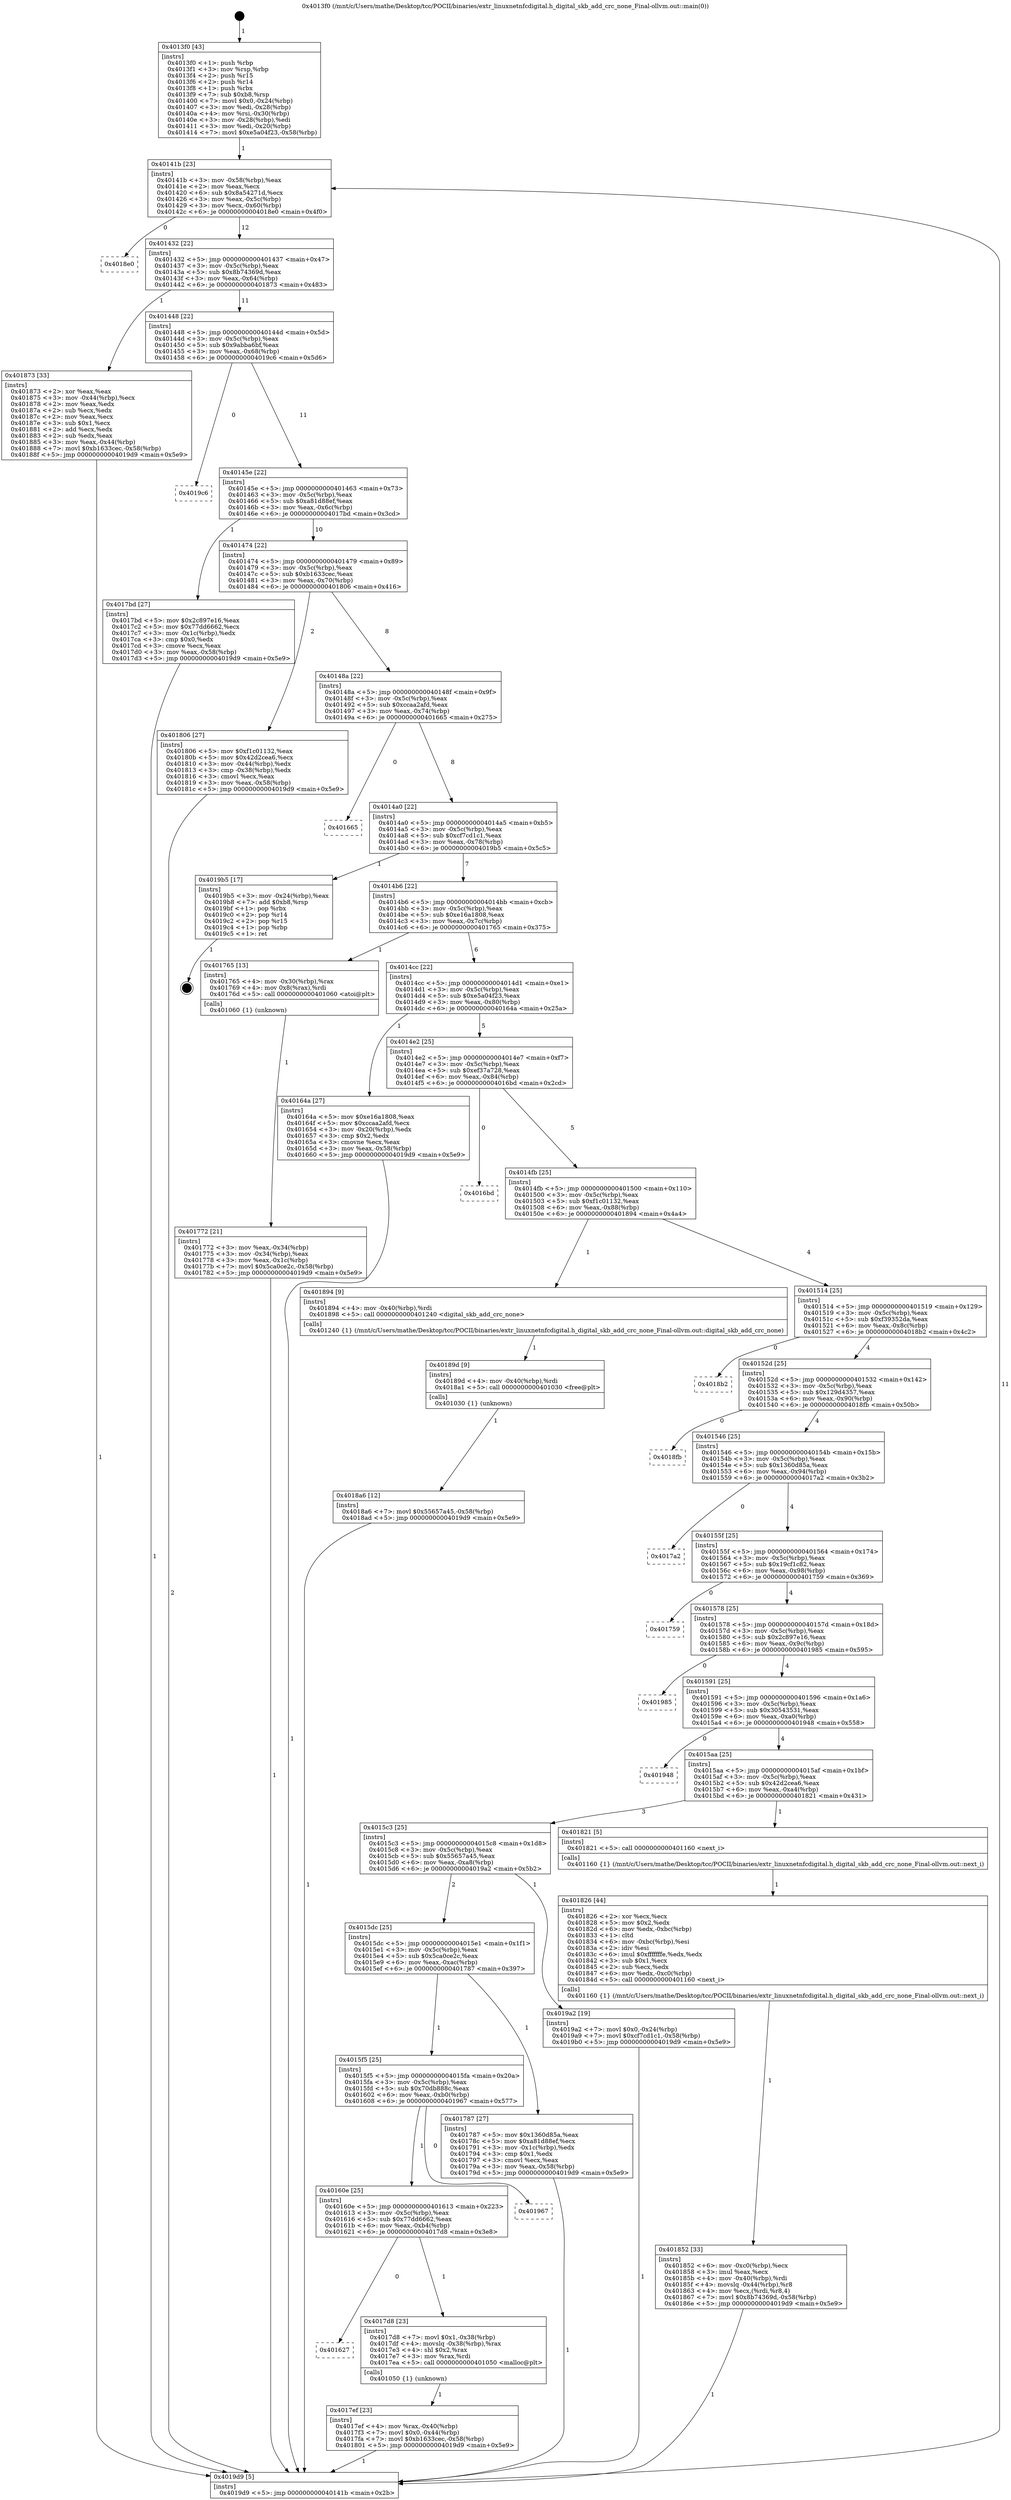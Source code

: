digraph "0x4013f0" {
  label = "0x4013f0 (/mnt/c/Users/mathe/Desktop/tcc/POCII/binaries/extr_linuxnetnfcdigital.h_digital_skb_add_crc_none_Final-ollvm.out::main(0))"
  labelloc = "t"
  node[shape=record]

  Entry [label="",width=0.3,height=0.3,shape=circle,fillcolor=black,style=filled]
  "0x40141b" [label="{
     0x40141b [23]\l
     | [instrs]\l
     &nbsp;&nbsp;0x40141b \<+3\>: mov -0x58(%rbp),%eax\l
     &nbsp;&nbsp;0x40141e \<+2\>: mov %eax,%ecx\l
     &nbsp;&nbsp;0x401420 \<+6\>: sub $0x8a54271d,%ecx\l
     &nbsp;&nbsp;0x401426 \<+3\>: mov %eax,-0x5c(%rbp)\l
     &nbsp;&nbsp;0x401429 \<+3\>: mov %ecx,-0x60(%rbp)\l
     &nbsp;&nbsp;0x40142c \<+6\>: je 00000000004018e0 \<main+0x4f0\>\l
  }"]
  "0x4018e0" [label="{
     0x4018e0\l
  }", style=dashed]
  "0x401432" [label="{
     0x401432 [22]\l
     | [instrs]\l
     &nbsp;&nbsp;0x401432 \<+5\>: jmp 0000000000401437 \<main+0x47\>\l
     &nbsp;&nbsp;0x401437 \<+3\>: mov -0x5c(%rbp),%eax\l
     &nbsp;&nbsp;0x40143a \<+5\>: sub $0x8b74369d,%eax\l
     &nbsp;&nbsp;0x40143f \<+3\>: mov %eax,-0x64(%rbp)\l
     &nbsp;&nbsp;0x401442 \<+6\>: je 0000000000401873 \<main+0x483\>\l
  }"]
  Exit [label="",width=0.3,height=0.3,shape=circle,fillcolor=black,style=filled,peripheries=2]
  "0x401873" [label="{
     0x401873 [33]\l
     | [instrs]\l
     &nbsp;&nbsp;0x401873 \<+2\>: xor %eax,%eax\l
     &nbsp;&nbsp;0x401875 \<+3\>: mov -0x44(%rbp),%ecx\l
     &nbsp;&nbsp;0x401878 \<+2\>: mov %eax,%edx\l
     &nbsp;&nbsp;0x40187a \<+2\>: sub %ecx,%edx\l
     &nbsp;&nbsp;0x40187c \<+2\>: mov %eax,%ecx\l
     &nbsp;&nbsp;0x40187e \<+3\>: sub $0x1,%ecx\l
     &nbsp;&nbsp;0x401881 \<+2\>: add %ecx,%edx\l
     &nbsp;&nbsp;0x401883 \<+2\>: sub %edx,%eax\l
     &nbsp;&nbsp;0x401885 \<+3\>: mov %eax,-0x44(%rbp)\l
     &nbsp;&nbsp;0x401888 \<+7\>: movl $0xb1633cec,-0x58(%rbp)\l
     &nbsp;&nbsp;0x40188f \<+5\>: jmp 00000000004019d9 \<main+0x5e9\>\l
  }"]
  "0x401448" [label="{
     0x401448 [22]\l
     | [instrs]\l
     &nbsp;&nbsp;0x401448 \<+5\>: jmp 000000000040144d \<main+0x5d\>\l
     &nbsp;&nbsp;0x40144d \<+3\>: mov -0x5c(%rbp),%eax\l
     &nbsp;&nbsp;0x401450 \<+5\>: sub $0x9abba6bf,%eax\l
     &nbsp;&nbsp;0x401455 \<+3\>: mov %eax,-0x68(%rbp)\l
     &nbsp;&nbsp;0x401458 \<+6\>: je 00000000004019c6 \<main+0x5d6\>\l
  }"]
  "0x4018a6" [label="{
     0x4018a6 [12]\l
     | [instrs]\l
     &nbsp;&nbsp;0x4018a6 \<+7\>: movl $0x55657a45,-0x58(%rbp)\l
     &nbsp;&nbsp;0x4018ad \<+5\>: jmp 00000000004019d9 \<main+0x5e9\>\l
  }"]
  "0x4019c6" [label="{
     0x4019c6\l
  }", style=dashed]
  "0x40145e" [label="{
     0x40145e [22]\l
     | [instrs]\l
     &nbsp;&nbsp;0x40145e \<+5\>: jmp 0000000000401463 \<main+0x73\>\l
     &nbsp;&nbsp;0x401463 \<+3\>: mov -0x5c(%rbp),%eax\l
     &nbsp;&nbsp;0x401466 \<+5\>: sub $0xa81d88ef,%eax\l
     &nbsp;&nbsp;0x40146b \<+3\>: mov %eax,-0x6c(%rbp)\l
     &nbsp;&nbsp;0x40146e \<+6\>: je 00000000004017bd \<main+0x3cd\>\l
  }"]
  "0x40189d" [label="{
     0x40189d [9]\l
     | [instrs]\l
     &nbsp;&nbsp;0x40189d \<+4\>: mov -0x40(%rbp),%rdi\l
     &nbsp;&nbsp;0x4018a1 \<+5\>: call 0000000000401030 \<free@plt\>\l
     | [calls]\l
     &nbsp;&nbsp;0x401030 \{1\} (unknown)\l
  }"]
  "0x4017bd" [label="{
     0x4017bd [27]\l
     | [instrs]\l
     &nbsp;&nbsp;0x4017bd \<+5\>: mov $0x2c897e16,%eax\l
     &nbsp;&nbsp;0x4017c2 \<+5\>: mov $0x77dd6662,%ecx\l
     &nbsp;&nbsp;0x4017c7 \<+3\>: mov -0x1c(%rbp),%edx\l
     &nbsp;&nbsp;0x4017ca \<+3\>: cmp $0x0,%edx\l
     &nbsp;&nbsp;0x4017cd \<+3\>: cmove %ecx,%eax\l
     &nbsp;&nbsp;0x4017d0 \<+3\>: mov %eax,-0x58(%rbp)\l
     &nbsp;&nbsp;0x4017d3 \<+5\>: jmp 00000000004019d9 \<main+0x5e9\>\l
  }"]
  "0x401474" [label="{
     0x401474 [22]\l
     | [instrs]\l
     &nbsp;&nbsp;0x401474 \<+5\>: jmp 0000000000401479 \<main+0x89\>\l
     &nbsp;&nbsp;0x401479 \<+3\>: mov -0x5c(%rbp),%eax\l
     &nbsp;&nbsp;0x40147c \<+5\>: sub $0xb1633cec,%eax\l
     &nbsp;&nbsp;0x401481 \<+3\>: mov %eax,-0x70(%rbp)\l
     &nbsp;&nbsp;0x401484 \<+6\>: je 0000000000401806 \<main+0x416\>\l
  }"]
  "0x401852" [label="{
     0x401852 [33]\l
     | [instrs]\l
     &nbsp;&nbsp;0x401852 \<+6\>: mov -0xc0(%rbp),%ecx\l
     &nbsp;&nbsp;0x401858 \<+3\>: imul %eax,%ecx\l
     &nbsp;&nbsp;0x40185b \<+4\>: mov -0x40(%rbp),%rdi\l
     &nbsp;&nbsp;0x40185f \<+4\>: movslq -0x44(%rbp),%r8\l
     &nbsp;&nbsp;0x401863 \<+4\>: mov %ecx,(%rdi,%r8,4)\l
     &nbsp;&nbsp;0x401867 \<+7\>: movl $0x8b74369d,-0x58(%rbp)\l
     &nbsp;&nbsp;0x40186e \<+5\>: jmp 00000000004019d9 \<main+0x5e9\>\l
  }"]
  "0x401806" [label="{
     0x401806 [27]\l
     | [instrs]\l
     &nbsp;&nbsp;0x401806 \<+5\>: mov $0xf1c01132,%eax\l
     &nbsp;&nbsp;0x40180b \<+5\>: mov $0x42d2cea6,%ecx\l
     &nbsp;&nbsp;0x401810 \<+3\>: mov -0x44(%rbp),%edx\l
     &nbsp;&nbsp;0x401813 \<+3\>: cmp -0x38(%rbp),%edx\l
     &nbsp;&nbsp;0x401816 \<+3\>: cmovl %ecx,%eax\l
     &nbsp;&nbsp;0x401819 \<+3\>: mov %eax,-0x58(%rbp)\l
     &nbsp;&nbsp;0x40181c \<+5\>: jmp 00000000004019d9 \<main+0x5e9\>\l
  }"]
  "0x40148a" [label="{
     0x40148a [22]\l
     | [instrs]\l
     &nbsp;&nbsp;0x40148a \<+5\>: jmp 000000000040148f \<main+0x9f\>\l
     &nbsp;&nbsp;0x40148f \<+3\>: mov -0x5c(%rbp),%eax\l
     &nbsp;&nbsp;0x401492 \<+5\>: sub $0xccaa2afd,%eax\l
     &nbsp;&nbsp;0x401497 \<+3\>: mov %eax,-0x74(%rbp)\l
     &nbsp;&nbsp;0x40149a \<+6\>: je 0000000000401665 \<main+0x275\>\l
  }"]
  "0x401826" [label="{
     0x401826 [44]\l
     | [instrs]\l
     &nbsp;&nbsp;0x401826 \<+2\>: xor %ecx,%ecx\l
     &nbsp;&nbsp;0x401828 \<+5\>: mov $0x2,%edx\l
     &nbsp;&nbsp;0x40182d \<+6\>: mov %edx,-0xbc(%rbp)\l
     &nbsp;&nbsp;0x401833 \<+1\>: cltd\l
     &nbsp;&nbsp;0x401834 \<+6\>: mov -0xbc(%rbp),%esi\l
     &nbsp;&nbsp;0x40183a \<+2\>: idiv %esi\l
     &nbsp;&nbsp;0x40183c \<+6\>: imul $0xfffffffe,%edx,%edx\l
     &nbsp;&nbsp;0x401842 \<+3\>: sub $0x1,%ecx\l
     &nbsp;&nbsp;0x401845 \<+2\>: sub %ecx,%edx\l
     &nbsp;&nbsp;0x401847 \<+6\>: mov %edx,-0xc0(%rbp)\l
     &nbsp;&nbsp;0x40184d \<+5\>: call 0000000000401160 \<next_i\>\l
     | [calls]\l
     &nbsp;&nbsp;0x401160 \{1\} (/mnt/c/Users/mathe/Desktop/tcc/POCII/binaries/extr_linuxnetnfcdigital.h_digital_skb_add_crc_none_Final-ollvm.out::next_i)\l
  }"]
  "0x401665" [label="{
     0x401665\l
  }", style=dashed]
  "0x4014a0" [label="{
     0x4014a0 [22]\l
     | [instrs]\l
     &nbsp;&nbsp;0x4014a0 \<+5\>: jmp 00000000004014a5 \<main+0xb5\>\l
     &nbsp;&nbsp;0x4014a5 \<+3\>: mov -0x5c(%rbp),%eax\l
     &nbsp;&nbsp;0x4014a8 \<+5\>: sub $0xcf7cd1c1,%eax\l
     &nbsp;&nbsp;0x4014ad \<+3\>: mov %eax,-0x78(%rbp)\l
     &nbsp;&nbsp;0x4014b0 \<+6\>: je 00000000004019b5 \<main+0x5c5\>\l
  }"]
  "0x4017ef" [label="{
     0x4017ef [23]\l
     | [instrs]\l
     &nbsp;&nbsp;0x4017ef \<+4\>: mov %rax,-0x40(%rbp)\l
     &nbsp;&nbsp;0x4017f3 \<+7\>: movl $0x0,-0x44(%rbp)\l
     &nbsp;&nbsp;0x4017fa \<+7\>: movl $0xb1633cec,-0x58(%rbp)\l
     &nbsp;&nbsp;0x401801 \<+5\>: jmp 00000000004019d9 \<main+0x5e9\>\l
  }"]
  "0x4019b5" [label="{
     0x4019b5 [17]\l
     | [instrs]\l
     &nbsp;&nbsp;0x4019b5 \<+3\>: mov -0x24(%rbp),%eax\l
     &nbsp;&nbsp;0x4019b8 \<+7\>: add $0xb8,%rsp\l
     &nbsp;&nbsp;0x4019bf \<+1\>: pop %rbx\l
     &nbsp;&nbsp;0x4019c0 \<+2\>: pop %r14\l
     &nbsp;&nbsp;0x4019c2 \<+2\>: pop %r15\l
     &nbsp;&nbsp;0x4019c4 \<+1\>: pop %rbp\l
     &nbsp;&nbsp;0x4019c5 \<+1\>: ret\l
  }"]
  "0x4014b6" [label="{
     0x4014b6 [22]\l
     | [instrs]\l
     &nbsp;&nbsp;0x4014b6 \<+5\>: jmp 00000000004014bb \<main+0xcb\>\l
     &nbsp;&nbsp;0x4014bb \<+3\>: mov -0x5c(%rbp),%eax\l
     &nbsp;&nbsp;0x4014be \<+5\>: sub $0xe16a1808,%eax\l
     &nbsp;&nbsp;0x4014c3 \<+3\>: mov %eax,-0x7c(%rbp)\l
     &nbsp;&nbsp;0x4014c6 \<+6\>: je 0000000000401765 \<main+0x375\>\l
  }"]
  "0x401627" [label="{
     0x401627\l
  }", style=dashed]
  "0x401765" [label="{
     0x401765 [13]\l
     | [instrs]\l
     &nbsp;&nbsp;0x401765 \<+4\>: mov -0x30(%rbp),%rax\l
     &nbsp;&nbsp;0x401769 \<+4\>: mov 0x8(%rax),%rdi\l
     &nbsp;&nbsp;0x40176d \<+5\>: call 0000000000401060 \<atoi@plt\>\l
     | [calls]\l
     &nbsp;&nbsp;0x401060 \{1\} (unknown)\l
  }"]
  "0x4014cc" [label="{
     0x4014cc [22]\l
     | [instrs]\l
     &nbsp;&nbsp;0x4014cc \<+5\>: jmp 00000000004014d1 \<main+0xe1\>\l
     &nbsp;&nbsp;0x4014d1 \<+3\>: mov -0x5c(%rbp),%eax\l
     &nbsp;&nbsp;0x4014d4 \<+5\>: sub $0xe5a04f23,%eax\l
     &nbsp;&nbsp;0x4014d9 \<+3\>: mov %eax,-0x80(%rbp)\l
     &nbsp;&nbsp;0x4014dc \<+6\>: je 000000000040164a \<main+0x25a\>\l
  }"]
  "0x4017d8" [label="{
     0x4017d8 [23]\l
     | [instrs]\l
     &nbsp;&nbsp;0x4017d8 \<+7\>: movl $0x1,-0x38(%rbp)\l
     &nbsp;&nbsp;0x4017df \<+4\>: movslq -0x38(%rbp),%rax\l
     &nbsp;&nbsp;0x4017e3 \<+4\>: shl $0x2,%rax\l
     &nbsp;&nbsp;0x4017e7 \<+3\>: mov %rax,%rdi\l
     &nbsp;&nbsp;0x4017ea \<+5\>: call 0000000000401050 \<malloc@plt\>\l
     | [calls]\l
     &nbsp;&nbsp;0x401050 \{1\} (unknown)\l
  }"]
  "0x40164a" [label="{
     0x40164a [27]\l
     | [instrs]\l
     &nbsp;&nbsp;0x40164a \<+5\>: mov $0xe16a1808,%eax\l
     &nbsp;&nbsp;0x40164f \<+5\>: mov $0xccaa2afd,%ecx\l
     &nbsp;&nbsp;0x401654 \<+3\>: mov -0x20(%rbp),%edx\l
     &nbsp;&nbsp;0x401657 \<+3\>: cmp $0x2,%edx\l
     &nbsp;&nbsp;0x40165a \<+3\>: cmovne %ecx,%eax\l
     &nbsp;&nbsp;0x40165d \<+3\>: mov %eax,-0x58(%rbp)\l
     &nbsp;&nbsp;0x401660 \<+5\>: jmp 00000000004019d9 \<main+0x5e9\>\l
  }"]
  "0x4014e2" [label="{
     0x4014e2 [25]\l
     | [instrs]\l
     &nbsp;&nbsp;0x4014e2 \<+5\>: jmp 00000000004014e7 \<main+0xf7\>\l
     &nbsp;&nbsp;0x4014e7 \<+3\>: mov -0x5c(%rbp),%eax\l
     &nbsp;&nbsp;0x4014ea \<+5\>: sub $0xef37a728,%eax\l
     &nbsp;&nbsp;0x4014ef \<+6\>: mov %eax,-0x84(%rbp)\l
     &nbsp;&nbsp;0x4014f5 \<+6\>: je 00000000004016bd \<main+0x2cd\>\l
  }"]
  "0x4019d9" [label="{
     0x4019d9 [5]\l
     | [instrs]\l
     &nbsp;&nbsp;0x4019d9 \<+5\>: jmp 000000000040141b \<main+0x2b\>\l
  }"]
  "0x4013f0" [label="{
     0x4013f0 [43]\l
     | [instrs]\l
     &nbsp;&nbsp;0x4013f0 \<+1\>: push %rbp\l
     &nbsp;&nbsp;0x4013f1 \<+3\>: mov %rsp,%rbp\l
     &nbsp;&nbsp;0x4013f4 \<+2\>: push %r15\l
     &nbsp;&nbsp;0x4013f6 \<+2\>: push %r14\l
     &nbsp;&nbsp;0x4013f8 \<+1\>: push %rbx\l
     &nbsp;&nbsp;0x4013f9 \<+7\>: sub $0xb8,%rsp\l
     &nbsp;&nbsp;0x401400 \<+7\>: movl $0x0,-0x24(%rbp)\l
     &nbsp;&nbsp;0x401407 \<+3\>: mov %edi,-0x28(%rbp)\l
     &nbsp;&nbsp;0x40140a \<+4\>: mov %rsi,-0x30(%rbp)\l
     &nbsp;&nbsp;0x40140e \<+3\>: mov -0x28(%rbp),%edi\l
     &nbsp;&nbsp;0x401411 \<+3\>: mov %edi,-0x20(%rbp)\l
     &nbsp;&nbsp;0x401414 \<+7\>: movl $0xe5a04f23,-0x58(%rbp)\l
  }"]
  "0x401772" [label="{
     0x401772 [21]\l
     | [instrs]\l
     &nbsp;&nbsp;0x401772 \<+3\>: mov %eax,-0x34(%rbp)\l
     &nbsp;&nbsp;0x401775 \<+3\>: mov -0x34(%rbp),%eax\l
     &nbsp;&nbsp;0x401778 \<+3\>: mov %eax,-0x1c(%rbp)\l
     &nbsp;&nbsp;0x40177b \<+7\>: movl $0x5ca0ce2c,-0x58(%rbp)\l
     &nbsp;&nbsp;0x401782 \<+5\>: jmp 00000000004019d9 \<main+0x5e9\>\l
  }"]
  "0x40160e" [label="{
     0x40160e [25]\l
     | [instrs]\l
     &nbsp;&nbsp;0x40160e \<+5\>: jmp 0000000000401613 \<main+0x223\>\l
     &nbsp;&nbsp;0x401613 \<+3\>: mov -0x5c(%rbp),%eax\l
     &nbsp;&nbsp;0x401616 \<+5\>: sub $0x77dd6662,%eax\l
     &nbsp;&nbsp;0x40161b \<+6\>: mov %eax,-0xb4(%rbp)\l
     &nbsp;&nbsp;0x401621 \<+6\>: je 00000000004017d8 \<main+0x3e8\>\l
  }"]
  "0x4016bd" [label="{
     0x4016bd\l
  }", style=dashed]
  "0x4014fb" [label="{
     0x4014fb [25]\l
     | [instrs]\l
     &nbsp;&nbsp;0x4014fb \<+5\>: jmp 0000000000401500 \<main+0x110\>\l
     &nbsp;&nbsp;0x401500 \<+3\>: mov -0x5c(%rbp),%eax\l
     &nbsp;&nbsp;0x401503 \<+5\>: sub $0xf1c01132,%eax\l
     &nbsp;&nbsp;0x401508 \<+6\>: mov %eax,-0x88(%rbp)\l
     &nbsp;&nbsp;0x40150e \<+6\>: je 0000000000401894 \<main+0x4a4\>\l
  }"]
  "0x401967" [label="{
     0x401967\l
  }", style=dashed]
  "0x401894" [label="{
     0x401894 [9]\l
     | [instrs]\l
     &nbsp;&nbsp;0x401894 \<+4\>: mov -0x40(%rbp),%rdi\l
     &nbsp;&nbsp;0x401898 \<+5\>: call 0000000000401240 \<digital_skb_add_crc_none\>\l
     | [calls]\l
     &nbsp;&nbsp;0x401240 \{1\} (/mnt/c/Users/mathe/Desktop/tcc/POCII/binaries/extr_linuxnetnfcdigital.h_digital_skb_add_crc_none_Final-ollvm.out::digital_skb_add_crc_none)\l
  }"]
  "0x401514" [label="{
     0x401514 [25]\l
     | [instrs]\l
     &nbsp;&nbsp;0x401514 \<+5\>: jmp 0000000000401519 \<main+0x129\>\l
     &nbsp;&nbsp;0x401519 \<+3\>: mov -0x5c(%rbp),%eax\l
     &nbsp;&nbsp;0x40151c \<+5\>: sub $0xf39352da,%eax\l
     &nbsp;&nbsp;0x401521 \<+6\>: mov %eax,-0x8c(%rbp)\l
     &nbsp;&nbsp;0x401527 \<+6\>: je 00000000004018b2 \<main+0x4c2\>\l
  }"]
  "0x4015f5" [label="{
     0x4015f5 [25]\l
     | [instrs]\l
     &nbsp;&nbsp;0x4015f5 \<+5\>: jmp 00000000004015fa \<main+0x20a\>\l
     &nbsp;&nbsp;0x4015fa \<+3\>: mov -0x5c(%rbp),%eax\l
     &nbsp;&nbsp;0x4015fd \<+5\>: sub $0x70db888c,%eax\l
     &nbsp;&nbsp;0x401602 \<+6\>: mov %eax,-0xb0(%rbp)\l
     &nbsp;&nbsp;0x401608 \<+6\>: je 0000000000401967 \<main+0x577\>\l
  }"]
  "0x4018b2" [label="{
     0x4018b2\l
  }", style=dashed]
  "0x40152d" [label="{
     0x40152d [25]\l
     | [instrs]\l
     &nbsp;&nbsp;0x40152d \<+5\>: jmp 0000000000401532 \<main+0x142\>\l
     &nbsp;&nbsp;0x401532 \<+3\>: mov -0x5c(%rbp),%eax\l
     &nbsp;&nbsp;0x401535 \<+5\>: sub $0x129d4357,%eax\l
     &nbsp;&nbsp;0x40153a \<+6\>: mov %eax,-0x90(%rbp)\l
     &nbsp;&nbsp;0x401540 \<+6\>: je 00000000004018fb \<main+0x50b\>\l
  }"]
  "0x401787" [label="{
     0x401787 [27]\l
     | [instrs]\l
     &nbsp;&nbsp;0x401787 \<+5\>: mov $0x1360d85a,%eax\l
     &nbsp;&nbsp;0x40178c \<+5\>: mov $0xa81d88ef,%ecx\l
     &nbsp;&nbsp;0x401791 \<+3\>: mov -0x1c(%rbp),%edx\l
     &nbsp;&nbsp;0x401794 \<+3\>: cmp $0x1,%edx\l
     &nbsp;&nbsp;0x401797 \<+3\>: cmovl %ecx,%eax\l
     &nbsp;&nbsp;0x40179a \<+3\>: mov %eax,-0x58(%rbp)\l
     &nbsp;&nbsp;0x40179d \<+5\>: jmp 00000000004019d9 \<main+0x5e9\>\l
  }"]
  "0x4018fb" [label="{
     0x4018fb\l
  }", style=dashed]
  "0x401546" [label="{
     0x401546 [25]\l
     | [instrs]\l
     &nbsp;&nbsp;0x401546 \<+5\>: jmp 000000000040154b \<main+0x15b\>\l
     &nbsp;&nbsp;0x40154b \<+3\>: mov -0x5c(%rbp),%eax\l
     &nbsp;&nbsp;0x40154e \<+5\>: sub $0x1360d85a,%eax\l
     &nbsp;&nbsp;0x401553 \<+6\>: mov %eax,-0x94(%rbp)\l
     &nbsp;&nbsp;0x401559 \<+6\>: je 00000000004017a2 \<main+0x3b2\>\l
  }"]
  "0x4015dc" [label="{
     0x4015dc [25]\l
     | [instrs]\l
     &nbsp;&nbsp;0x4015dc \<+5\>: jmp 00000000004015e1 \<main+0x1f1\>\l
     &nbsp;&nbsp;0x4015e1 \<+3\>: mov -0x5c(%rbp),%eax\l
     &nbsp;&nbsp;0x4015e4 \<+5\>: sub $0x5ca0ce2c,%eax\l
     &nbsp;&nbsp;0x4015e9 \<+6\>: mov %eax,-0xac(%rbp)\l
     &nbsp;&nbsp;0x4015ef \<+6\>: je 0000000000401787 \<main+0x397\>\l
  }"]
  "0x4017a2" [label="{
     0x4017a2\l
  }", style=dashed]
  "0x40155f" [label="{
     0x40155f [25]\l
     | [instrs]\l
     &nbsp;&nbsp;0x40155f \<+5\>: jmp 0000000000401564 \<main+0x174\>\l
     &nbsp;&nbsp;0x401564 \<+3\>: mov -0x5c(%rbp),%eax\l
     &nbsp;&nbsp;0x401567 \<+5\>: sub $0x19cf1c82,%eax\l
     &nbsp;&nbsp;0x40156c \<+6\>: mov %eax,-0x98(%rbp)\l
     &nbsp;&nbsp;0x401572 \<+6\>: je 0000000000401759 \<main+0x369\>\l
  }"]
  "0x4019a2" [label="{
     0x4019a2 [19]\l
     | [instrs]\l
     &nbsp;&nbsp;0x4019a2 \<+7\>: movl $0x0,-0x24(%rbp)\l
     &nbsp;&nbsp;0x4019a9 \<+7\>: movl $0xcf7cd1c1,-0x58(%rbp)\l
     &nbsp;&nbsp;0x4019b0 \<+5\>: jmp 00000000004019d9 \<main+0x5e9\>\l
  }"]
  "0x401759" [label="{
     0x401759\l
  }", style=dashed]
  "0x401578" [label="{
     0x401578 [25]\l
     | [instrs]\l
     &nbsp;&nbsp;0x401578 \<+5\>: jmp 000000000040157d \<main+0x18d\>\l
     &nbsp;&nbsp;0x40157d \<+3\>: mov -0x5c(%rbp),%eax\l
     &nbsp;&nbsp;0x401580 \<+5\>: sub $0x2c897e16,%eax\l
     &nbsp;&nbsp;0x401585 \<+6\>: mov %eax,-0x9c(%rbp)\l
     &nbsp;&nbsp;0x40158b \<+6\>: je 0000000000401985 \<main+0x595\>\l
  }"]
  "0x4015c3" [label="{
     0x4015c3 [25]\l
     | [instrs]\l
     &nbsp;&nbsp;0x4015c3 \<+5\>: jmp 00000000004015c8 \<main+0x1d8\>\l
     &nbsp;&nbsp;0x4015c8 \<+3\>: mov -0x5c(%rbp),%eax\l
     &nbsp;&nbsp;0x4015cb \<+5\>: sub $0x55657a45,%eax\l
     &nbsp;&nbsp;0x4015d0 \<+6\>: mov %eax,-0xa8(%rbp)\l
     &nbsp;&nbsp;0x4015d6 \<+6\>: je 00000000004019a2 \<main+0x5b2\>\l
  }"]
  "0x401985" [label="{
     0x401985\l
  }", style=dashed]
  "0x401591" [label="{
     0x401591 [25]\l
     | [instrs]\l
     &nbsp;&nbsp;0x401591 \<+5\>: jmp 0000000000401596 \<main+0x1a6\>\l
     &nbsp;&nbsp;0x401596 \<+3\>: mov -0x5c(%rbp),%eax\l
     &nbsp;&nbsp;0x401599 \<+5\>: sub $0x30543531,%eax\l
     &nbsp;&nbsp;0x40159e \<+6\>: mov %eax,-0xa0(%rbp)\l
     &nbsp;&nbsp;0x4015a4 \<+6\>: je 0000000000401948 \<main+0x558\>\l
  }"]
  "0x401821" [label="{
     0x401821 [5]\l
     | [instrs]\l
     &nbsp;&nbsp;0x401821 \<+5\>: call 0000000000401160 \<next_i\>\l
     | [calls]\l
     &nbsp;&nbsp;0x401160 \{1\} (/mnt/c/Users/mathe/Desktop/tcc/POCII/binaries/extr_linuxnetnfcdigital.h_digital_skb_add_crc_none_Final-ollvm.out::next_i)\l
  }"]
  "0x401948" [label="{
     0x401948\l
  }", style=dashed]
  "0x4015aa" [label="{
     0x4015aa [25]\l
     | [instrs]\l
     &nbsp;&nbsp;0x4015aa \<+5\>: jmp 00000000004015af \<main+0x1bf\>\l
     &nbsp;&nbsp;0x4015af \<+3\>: mov -0x5c(%rbp),%eax\l
     &nbsp;&nbsp;0x4015b2 \<+5\>: sub $0x42d2cea6,%eax\l
     &nbsp;&nbsp;0x4015b7 \<+6\>: mov %eax,-0xa4(%rbp)\l
     &nbsp;&nbsp;0x4015bd \<+6\>: je 0000000000401821 \<main+0x431\>\l
  }"]
  Entry -> "0x4013f0" [label=" 1"]
  "0x40141b" -> "0x4018e0" [label=" 0"]
  "0x40141b" -> "0x401432" [label=" 12"]
  "0x4019b5" -> Exit [label=" 1"]
  "0x401432" -> "0x401873" [label=" 1"]
  "0x401432" -> "0x401448" [label=" 11"]
  "0x4019a2" -> "0x4019d9" [label=" 1"]
  "0x401448" -> "0x4019c6" [label=" 0"]
  "0x401448" -> "0x40145e" [label=" 11"]
  "0x4018a6" -> "0x4019d9" [label=" 1"]
  "0x40145e" -> "0x4017bd" [label=" 1"]
  "0x40145e" -> "0x401474" [label=" 10"]
  "0x40189d" -> "0x4018a6" [label=" 1"]
  "0x401474" -> "0x401806" [label=" 2"]
  "0x401474" -> "0x40148a" [label=" 8"]
  "0x401894" -> "0x40189d" [label=" 1"]
  "0x40148a" -> "0x401665" [label=" 0"]
  "0x40148a" -> "0x4014a0" [label=" 8"]
  "0x401873" -> "0x4019d9" [label=" 1"]
  "0x4014a0" -> "0x4019b5" [label=" 1"]
  "0x4014a0" -> "0x4014b6" [label=" 7"]
  "0x401852" -> "0x4019d9" [label=" 1"]
  "0x4014b6" -> "0x401765" [label=" 1"]
  "0x4014b6" -> "0x4014cc" [label=" 6"]
  "0x401826" -> "0x401852" [label=" 1"]
  "0x4014cc" -> "0x40164a" [label=" 1"]
  "0x4014cc" -> "0x4014e2" [label=" 5"]
  "0x40164a" -> "0x4019d9" [label=" 1"]
  "0x4013f0" -> "0x40141b" [label=" 1"]
  "0x4019d9" -> "0x40141b" [label=" 11"]
  "0x401765" -> "0x401772" [label=" 1"]
  "0x401772" -> "0x4019d9" [label=" 1"]
  "0x401821" -> "0x401826" [label=" 1"]
  "0x4014e2" -> "0x4016bd" [label=" 0"]
  "0x4014e2" -> "0x4014fb" [label=" 5"]
  "0x4017ef" -> "0x4019d9" [label=" 1"]
  "0x4014fb" -> "0x401894" [label=" 1"]
  "0x4014fb" -> "0x401514" [label=" 4"]
  "0x4017d8" -> "0x4017ef" [label=" 1"]
  "0x401514" -> "0x4018b2" [label=" 0"]
  "0x401514" -> "0x40152d" [label=" 4"]
  "0x40160e" -> "0x4017d8" [label=" 1"]
  "0x40152d" -> "0x4018fb" [label=" 0"]
  "0x40152d" -> "0x401546" [label=" 4"]
  "0x401806" -> "0x4019d9" [label=" 2"]
  "0x401546" -> "0x4017a2" [label=" 0"]
  "0x401546" -> "0x40155f" [label=" 4"]
  "0x4015f5" -> "0x401967" [label=" 0"]
  "0x40155f" -> "0x401759" [label=" 0"]
  "0x40155f" -> "0x401578" [label=" 4"]
  "0x40160e" -> "0x401627" [label=" 0"]
  "0x401578" -> "0x401985" [label=" 0"]
  "0x401578" -> "0x401591" [label=" 4"]
  "0x401787" -> "0x4019d9" [label=" 1"]
  "0x401591" -> "0x401948" [label=" 0"]
  "0x401591" -> "0x4015aa" [label=" 4"]
  "0x4015dc" -> "0x4015f5" [label=" 1"]
  "0x4015aa" -> "0x401821" [label=" 1"]
  "0x4015aa" -> "0x4015c3" [label=" 3"]
  "0x4017bd" -> "0x4019d9" [label=" 1"]
  "0x4015c3" -> "0x4019a2" [label=" 1"]
  "0x4015c3" -> "0x4015dc" [label=" 2"]
  "0x4015f5" -> "0x40160e" [label=" 1"]
  "0x4015dc" -> "0x401787" [label=" 1"]
}
